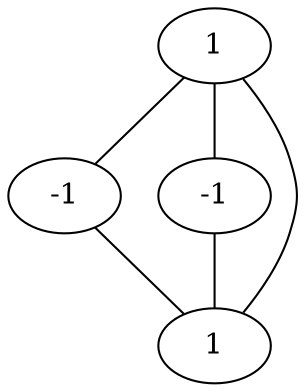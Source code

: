 graph G {

  a [label="1",  pos="-5,5!"]
  b [label="-1", pos="0,0!"]
  c [label="-1", pos="0,10!"]
  d [label="1",  pos="5,5!"]

  a -- {b, c} -- d;
  a -- d
}